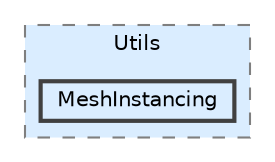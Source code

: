 digraph "Q:/IdleWave/Projet/Assets/Scripts/RogueGenesia/Utils/MeshInstancing"
{
 // LATEX_PDF_SIZE
  bgcolor="transparent";
  edge [fontname=Helvetica,fontsize=10,labelfontname=Helvetica,labelfontsize=10];
  node [fontname=Helvetica,fontsize=10,shape=box,height=0.2,width=0.4];
  compound=true
  subgraph clusterdir_d08fce373df54585ed305f7bc4239de6 {
    graph [ bgcolor="#daedff", pencolor="grey50", label="Utils", fontname=Helvetica,fontsize=10 style="filled,dashed", URL="dir_d08fce373df54585ed305f7bc4239de6.html",tooltip=""]
  dir_3a6c008193993ac1898b641cf5257fce [label="MeshInstancing", fillcolor="#daedff", color="grey25", style="filled,bold", URL="dir_3a6c008193993ac1898b641cf5257fce.html",tooltip=""];
  }
}
